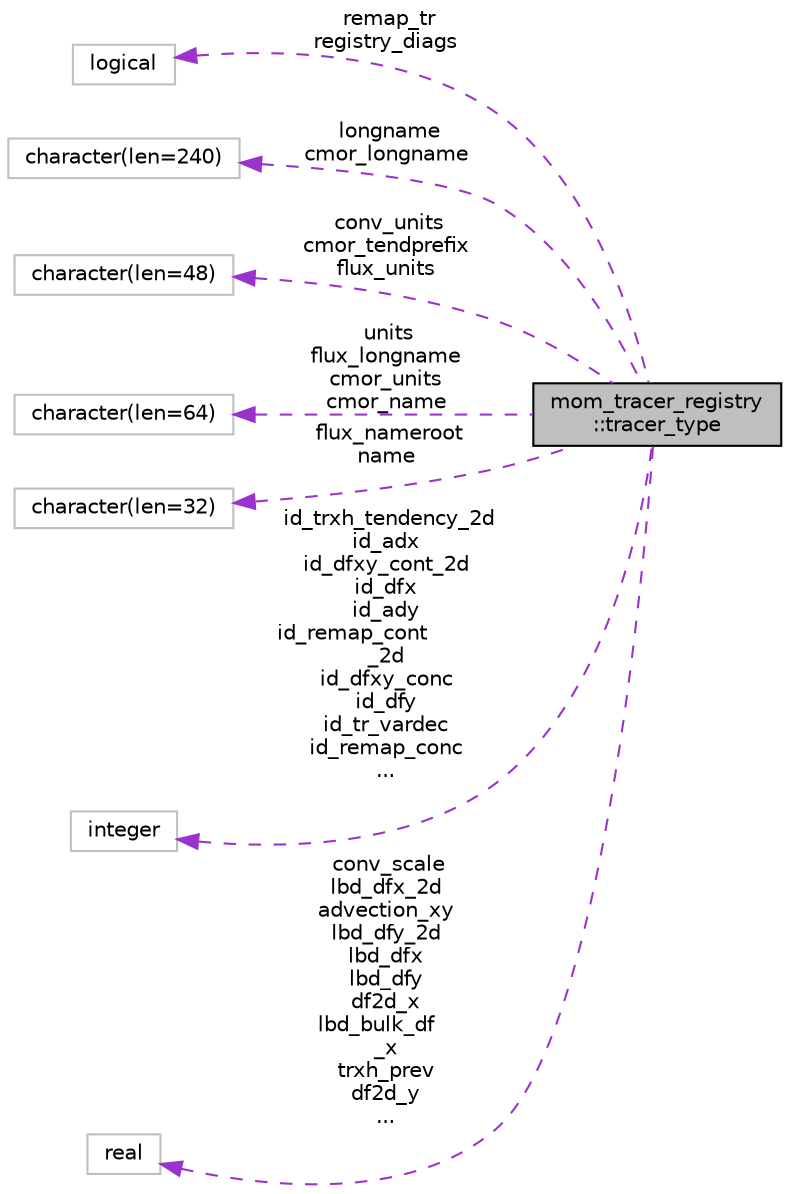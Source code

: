 digraph "mom_tracer_registry::tracer_type"
{
 // INTERACTIVE_SVG=YES
 // LATEX_PDF_SIZE
  edge [fontname="Helvetica",fontsize="10",labelfontname="Helvetica",labelfontsize="10"];
  node [fontname="Helvetica",fontsize="10",shape=record];
  rankdir="LR";
  Node1 [label="mom_tracer_registry\l::tracer_type",height=0.2,width=0.4,color="black", fillcolor="grey75", style="filled", fontcolor="black",tooltip="The tracer type."];
  Node2 -> Node1 [dir="back",color="darkorchid3",fontsize="10",style="dashed",label=" remap_tr\nregistry_diags" ,fontname="Helvetica"];
  Node2 [label="logical",height=0.2,width=0.4,color="grey75", fillcolor="white", style="filled",tooltip=" "];
  Node3 -> Node1 [dir="back",color="darkorchid3",fontsize="10",style="dashed",label=" longname\ncmor_longname" ,fontname="Helvetica"];
  Node3 [label="character(len=240)",height=0.2,width=0.4,color="grey75", fillcolor="white", style="filled",tooltip=" "];
  Node4 -> Node1 [dir="back",color="darkorchid3",fontsize="10",style="dashed",label=" conv_units\ncmor_tendprefix\nflux_units" ,fontname="Helvetica"];
  Node4 [label="character(len=48)",height=0.2,width=0.4,color="grey75", fillcolor="white", style="filled",tooltip=" "];
  Node5 -> Node1 [dir="back",color="darkorchid3",fontsize="10",style="dashed",label=" units\nflux_longname\ncmor_units\ncmor_name" ,fontname="Helvetica"];
  Node5 [label="character(len=64)",height=0.2,width=0.4,color="grey75", fillcolor="white", style="filled",tooltip=" "];
  Node6 -> Node1 [dir="back",color="darkorchid3",fontsize="10",style="dashed",label=" flux_nameroot\nname" ,fontname="Helvetica"];
  Node6 [label="character(len=32)",height=0.2,width=0.4,color="grey75", fillcolor="white", style="filled",tooltip=" "];
  Node7 -> Node1 [dir="back",color="darkorchid3",fontsize="10",style="dashed",label=" id_trxh_tendency_2d\nid_adx\nid_dfxy_cont_2d\nid_dfx\nid_ady\nid_remap_cont\l_2d\nid_dfxy_conc\nid_dfy\nid_tr_vardec\nid_remap_conc\n..." ,fontname="Helvetica"];
  Node7 [label="integer",height=0.2,width=0.4,color="grey75", fillcolor="white", style="filled",tooltip=" "];
  Node8 -> Node1 [dir="back",color="darkorchid3",fontsize="10",style="dashed",label=" conv_scale\nlbd_dfx_2d\nadvection_xy\nlbd_dfy_2d\nlbd_dfx\nlbd_dfy\ndf2d_x\nlbd_bulk_df\l_x\ntrxh_prev\ndf2d_y\n..." ,fontname="Helvetica"];
  Node8 [label="real",height=0.2,width=0.4,color="grey75", fillcolor="white", style="filled",tooltip=" "];
}
